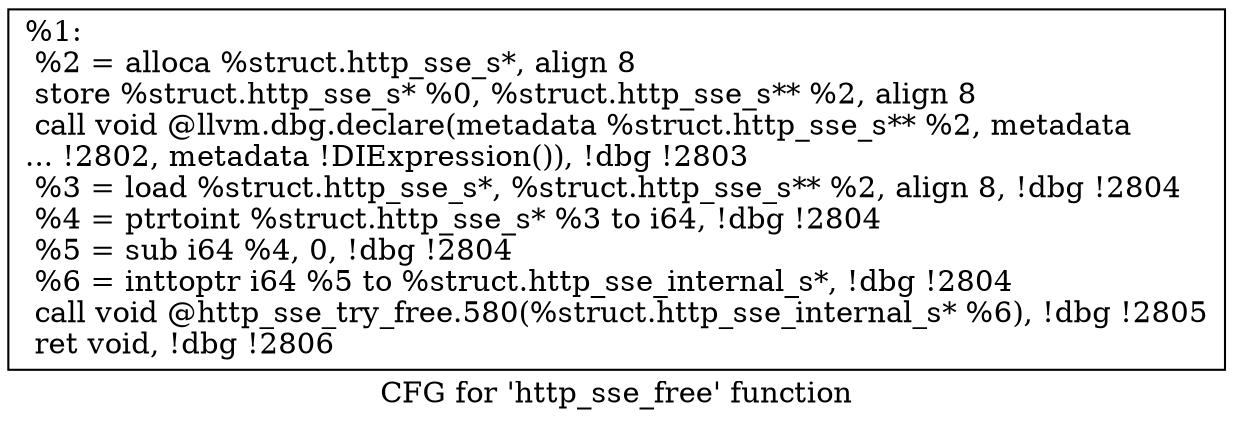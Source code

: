 digraph "CFG for 'http_sse_free' function" {
	label="CFG for 'http_sse_free' function";

	Node0x5568523b8b90 [shape=record,label="{%1:\l  %2 = alloca %struct.http_sse_s*, align 8\l  store %struct.http_sse_s* %0, %struct.http_sse_s** %2, align 8\l  call void @llvm.dbg.declare(metadata %struct.http_sse_s** %2, metadata\l... !2802, metadata !DIExpression()), !dbg !2803\l  %3 = load %struct.http_sse_s*, %struct.http_sse_s** %2, align 8, !dbg !2804\l  %4 = ptrtoint %struct.http_sse_s* %3 to i64, !dbg !2804\l  %5 = sub i64 %4, 0, !dbg !2804\l  %6 = inttoptr i64 %5 to %struct.http_sse_internal_s*, !dbg !2804\l  call void @http_sse_try_free.580(%struct.http_sse_internal_s* %6), !dbg !2805\l  ret void, !dbg !2806\l}"];
}
